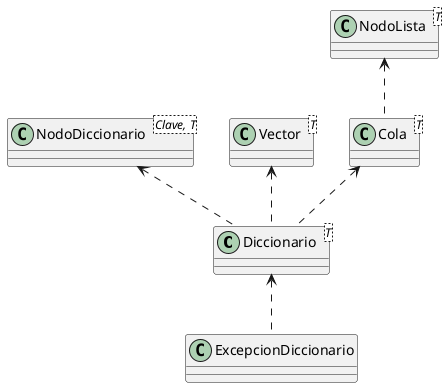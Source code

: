 @startuml

class Diccionario<T> {
}

class ExcepcionDiccionario {
}

class NodoDiccionario<Clave, T> {
}

class Vector<T> {
}

class Cola<T> {
}

class NodoLista<T> {
}
Diccionario <.. ExcepcionDiccionario
NodoDiccionario <.. Diccionario
Vector <.. Diccionario
Cola <.. Diccionario
NodoLista <.. Cola


@enduml
